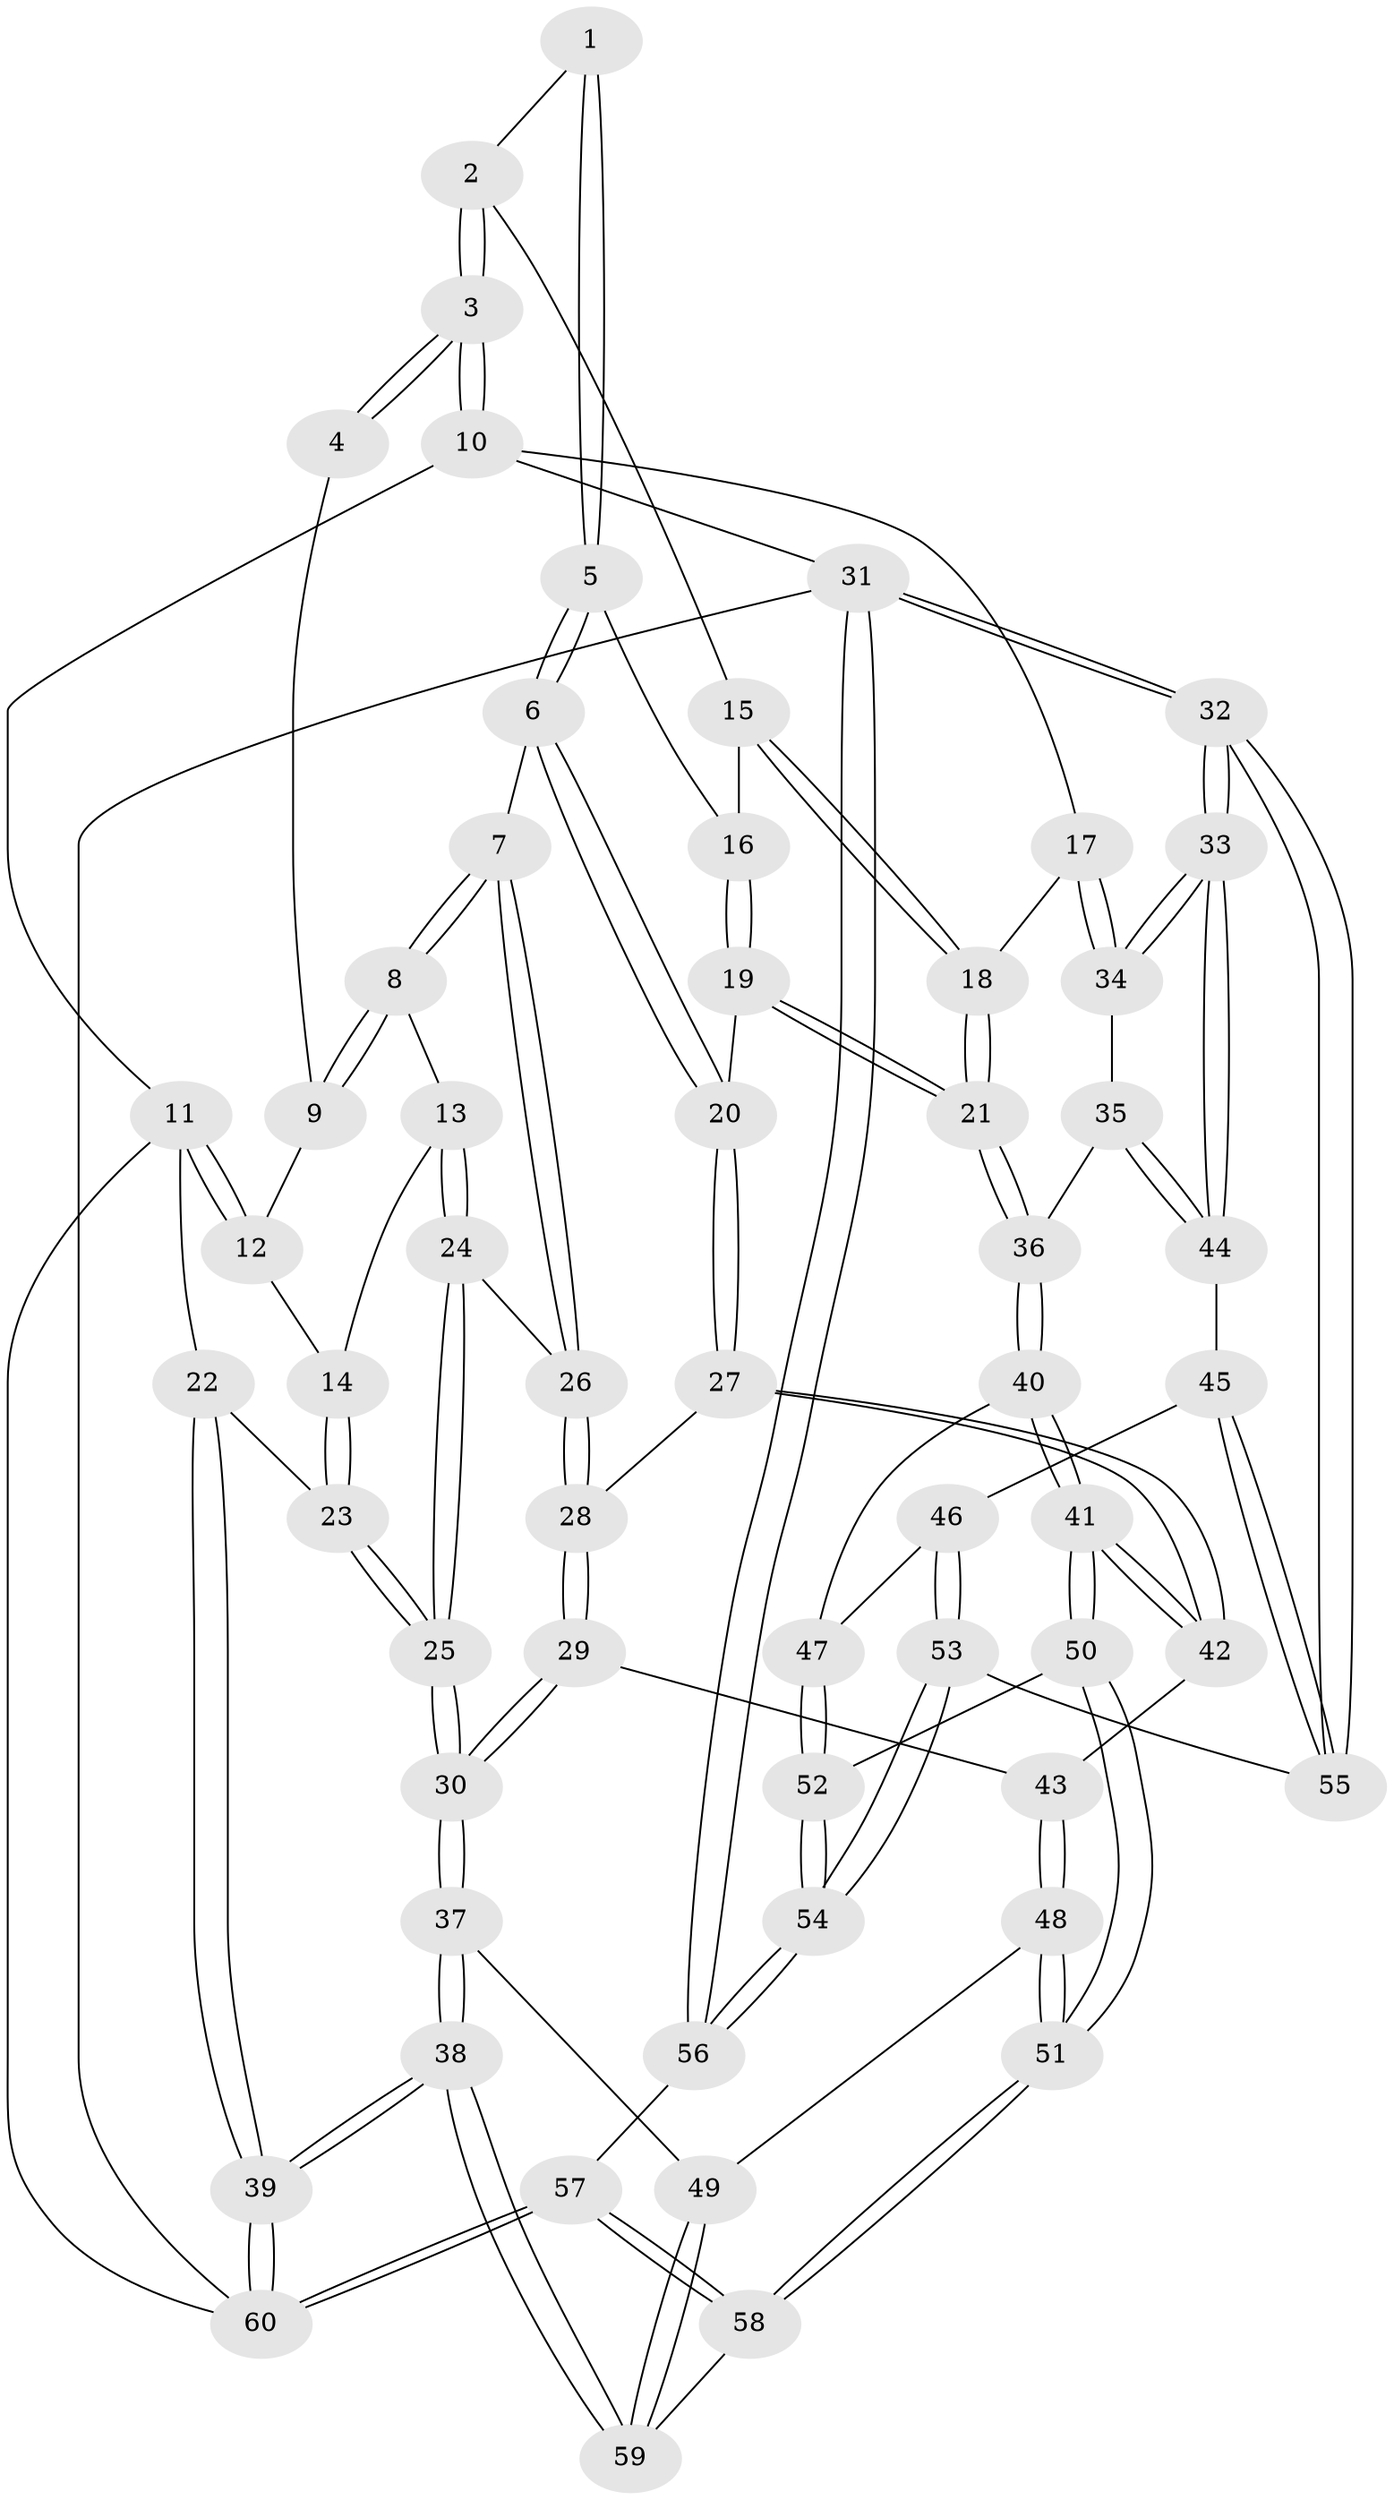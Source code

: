 // coarse degree distribution, {3: 0.05555555555555555, 5: 0.3333333333333333, 6: 0.19444444444444445, 4: 0.4166666666666667}
// Generated by graph-tools (version 1.1) at 2025/24/03/03/25 07:24:35]
// undirected, 60 vertices, 147 edges
graph export_dot {
graph [start="1"]
  node [color=gray90,style=filled];
  1 [pos="+0.42912503610425556+0.056808688380141685"];
  2 [pos="+0.6705959684444145+0.09257405919722465"];
  3 [pos="+1+0"];
  4 [pos="+0.30251379066505285+0"];
  5 [pos="+0.463659397008501+0.16965396866776597"];
  6 [pos="+0.3973901144014772+0.28939311883098356"];
  7 [pos="+0.3675363504007716+0.28928090468362544"];
  8 [pos="+0.33498195085034566+0.2762764885731125"];
  9 [pos="+0.23412889500259682+0"];
  10 [pos="+1+0"];
  11 [pos="+0+0"];
  12 [pos="+0.21602312033586968+0"];
  13 [pos="+0.2334851335724612+0.28707878042013757"];
  14 [pos="+0.14060384393244033+0.2467374844682079"];
  15 [pos="+0.6214198611799571+0.15273131707822415"];
  16 [pos="+0.5911533894377011+0.17973845730226157"];
  17 [pos="+1+0"];
  18 [pos="+0.7832667812901979+0.41110521486561863"];
  19 [pos="+0.5974641311941927+0.44185188763444827"];
  20 [pos="+0.5730175644892451+0.44911897688490976"];
  21 [pos="+0.7516336308193617+0.4473778378093046"];
  22 [pos="+0+0.3132083436688488"];
  23 [pos="+0+0.3383420041682322"];
  24 [pos="+0.21429898623510968+0.46590945617089535"];
  25 [pos="+0.1538667457191989+0.5229046312006416"];
  26 [pos="+0.3027322418100497+0.4464143028614052"];
  27 [pos="+0.5220057365516383+0.5127241735257286"];
  28 [pos="+0.42964040675004517+0.530623900560633"];
  29 [pos="+0.30232738957623745+0.6264606791997633"];
  30 [pos="+0.16731169560536624+0.6418926124022051"];
  31 [pos="+1+1"];
  32 [pos="+1+1"];
  33 [pos="+1+0.6607241245290744"];
  34 [pos="+1+0.18495540498170993"];
  35 [pos="+0.8837208761346258+0.6220148101541916"];
  36 [pos="+0.8055135239247586+0.576301386493227"];
  37 [pos="+0.09838079956600469+0.7608797015527465"];
  38 [pos="+0+0.9320236443544773"];
  39 [pos="+0+0.9584071249026749"];
  40 [pos="+0.709290182709097+0.7454756285242484"];
  41 [pos="+0.5648789054341306+0.7578457959516465"];
  42 [pos="+0.5273193649945181+0.6357818266322681"];
  43 [pos="+0.37788940078029637+0.703446204601653"];
  44 [pos="+0.9336620955342249+0.6554569078933322"];
  45 [pos="+0.8832942639140308+0.8370663514720588"];
  46 [pos="+0.74852690059087+0.7979887082237888"];
  47 [pos="+0.7287963638644066+0.7761219076797395"];
  48 [pos="+0.40911262878571947+0.8329997573131322"];
  49 [pos="+0.13377463658440691+0.7750751683781582"];
  50 [pos="+0.5267153521433089+0.8177902951080552"];
  51 [pos="+0.4688819336146523+0.8789795209101825"];
  52 [pos="+0.6647467792865636+0.8854347955229945"];
  53 [pos="+0.7316962418010498+0.9764643858246079"];
  54 [pos="+0.724276726372395+0.9883095210494794"];
  55 [pos="+0.9001188309519708+0.8715881945947076"];
  56 [pos="+0.6548235835258062+1"];
  57 [pos="+0.4776062257651987+1"];
  58 [pos="+0.46211161051884864+1"];
  59 [pos="+0.30919050689449495+0.9512866929643401"];
  60 [pos="+0+1"];
  1 -- 2;
  1 -- 5;
  1 -- 5;
  2 -- 3;
  2 -- 3;
  2 -- 15;
  3 -- 4;
  3 -- 4;
  3 -- 10;
  3 -- 10;
  4 -- 9;
  5 -- 6;
  5 -- 6;
  5 -- 16;
  6 -- 7;
  6 -- 20;
  6 -- 20;
  7 -- 8;
  7 -- 8;
  7 -- 26;
  7 -- 26;
  8 -- 9;
  8 -- 9;
  8 -- 13;
  9 -- 12;
  10 -- 11;
  10 -- 17;
  10 -- 31;
  11 -- 12;
  11 -- 12;
  11 -- 22;
  11 -- 60;
  12 -- 14;
  13 -- 14;
  13 -- 24;
  13 -- 24;
  14 -- 23;
  14 -- 23;
  15 -- 16;
  15 -- 18;
  15 -- 18;
  16 -- 19;
  16 -- 19;
  17 -- 18;
  17 -- 34;
  17 -- 34;
  18 -- 21;
  18 -- 21;
  19 -- 20;
  19 -- 21;
  19 -- 21;
  20 -- 27;
  20 -- 27;
  21 -- 36;
  21 -- 36;
  22 -- 23;
  22 -- 39;
  22 -- 39;
  23 -- 25;
  23 -- 25;
  24 -- 25;
  24 -- 25;
  24 -- 26;
  25 -- 30;
  25 -- 30;
  26 -- 28;
  26 -- 28;
  27 -- 28;
  27 -- 42;
  27 -- 42;
  28 -- 29;
  28 -- 29;
  29 -- 30;
  29 -- 30;
  29 -- 43;
  30 -- 37;
  30 -- 37;
  31 -- 32;
  31 -- 32;
  31 -- 56;
  31 -- 56;
  31 -- 60;
  32 -- 33;
  32 -- 33;
  32 -- 55;
  32 -- 55;
  33 -- 34;
  33 -- 34;
  33 -- 44;
  33 -- 44;
  34 -- 35;
  35 -- 36;
  35 -- 44;
  35 -- 44;
  36 -- 40;
  36 -- 40;
  37 -- 38;
  37 -- 38;
  37 -- 49;
  38 -- 39;
  38 -- 39;
  38 -- 59;
  38 -- 59;
  39 -- 60;
  39 -- 60;
  40 -- 41;
  40 -- 41;
  40 -- 47;
  41 -- 42;
  41 -- 42;
  41 -- 50;
  41 -- 50;
  42 -- 43;
  43 -- 48;
  43 -- 48;
  44 -- 45;
  45 -- 46;
  45 -- 55;
  45 -- 55;
  46 -- 47;
  46 -- 53;
  46 -- 53;
  47 -- 52;
  47 -- 52;
  48 -- 49;
  48 -- 51;
  48 -- 51;
  49 -- 59;
  49 -- 59;
  50 -- 51;
  50 -- 51;
  50 -- 52;
  51 -- 58;
  51 -- 58;
  52 -- 54;
  52 -- 54;
  53 -- 54;
  53 -- 54;
  53 -- 55;
  54 -- 56;
  54 -- 56;
  56 -- 57;
  57 -- 58;
  57 -- 58;
  57 -- 60;
  57 -- 60;
  58 -- 59;
}
